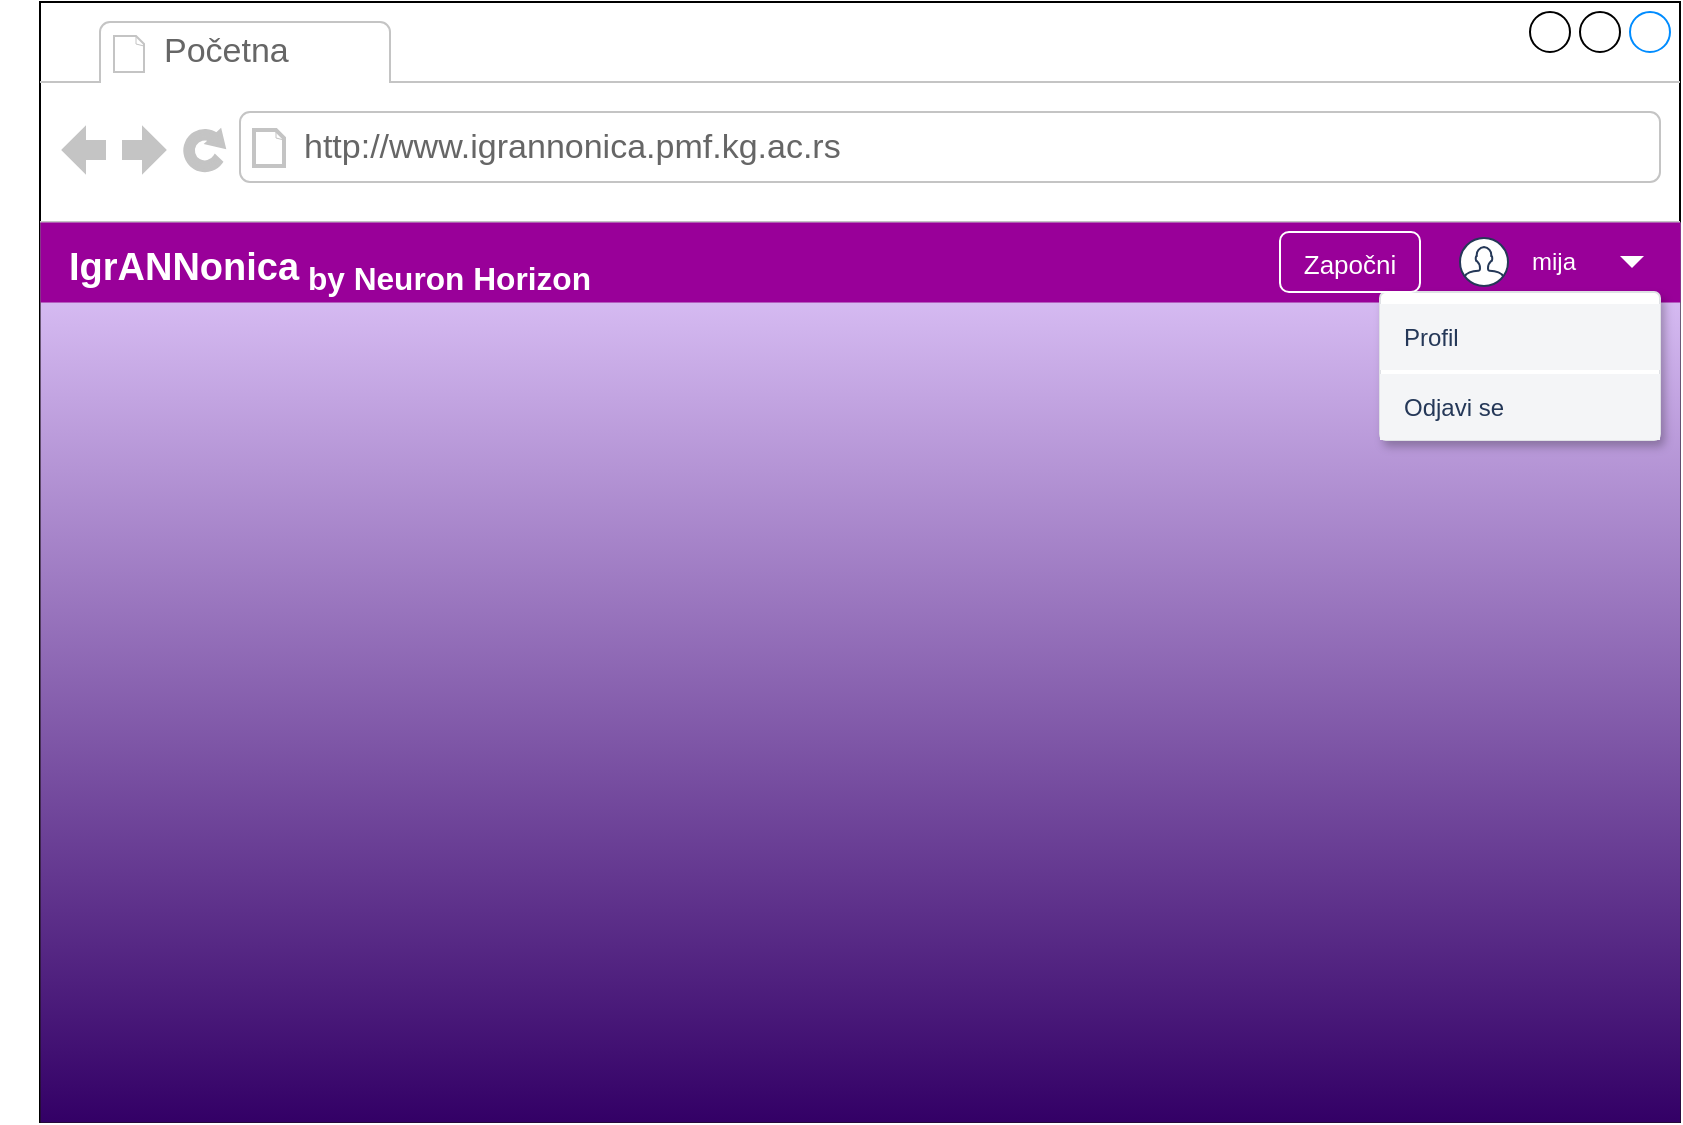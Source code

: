 <mxfile version="17.4.5" type="device"><diagram id="37eiDwvGR_jpNZ5-Mz4c" name="Page-1"><mxGraphModel dx="1422" dy="682" grid="1" gridSize="10" guides="1" tooltips="1" connect="1" arrows="1" fold="1" page="1" pageScale="1" pageWidth="850" pageHeight="1100" math="0" shadow="0"><root><mxCell id="0"/><mxCell id="1" parent="0"/><mxCell id="M7LTM5Bdy82IVE6Sqqk2-1" value="" style="strokeWidth=1;shadow=0;dashed=0;align=center;html=1;shape=mxgraph.mockup.containers.browserWindow;rSize=0;strokeColor2=#008cff;strokeColor3=#c4c4c4;mainText=,;recursiveResize=0;" vertex="1" parent="1"><mxGeometry x="40" y="640" width="820" height="560" as="geometry"/></mxCell><mxCell id="M7LTM5Bdy82IVE6Sqqk2-2" value="Početna" style="strokeWidth=1;shadow=0;dashed=0;align=center;html=1;shape=mxgraph.mockup.containers.anchor;fontSize=17;fontColor=#666666;align=left;" vertex="1" parent="M7LTM5Bdy82IVE6Sqqk2-1"><mxGeometry x="60" y="12" width="110" height="26" as="geometry"/></mxCell><mxCell id="M7LTM5Bdy82IVE6Sqqk2-3" value="http://www.igrannonica.pmf.kg.ac.rs" style="strokeWidth=1;shadow=0;dashed=0;align=center;html=1;shape=mxgraph.mockup.containers.anchor;rSize=0;fontSize=17;fontColor=#666666;align=left;" vertex="1" parent="M7LTM5Bdy82IVE6Sqqk2-1"><mxGeometry x="130" y="60" width="250" height="26" as="geometry"/></mxCell><mxCell id="M7LTM5Bdy82IVE6Sqqk2-4" value="" style="rounded=0;whiteSpace=wrap;html=1;labelBackgroundColor=none;fontSize=19;strokeColor=#996185;strokeWidth=0;fillColor=#E5CCFF;gradientColor=#330066;" vertex="1" parent="1"><mxGeometry x="40" y="750" width="820" height="450" as="geometry"/></mxCell><mxCell id="M7LTM5Bdy82IVE6Sqqk2-5" value="" style="rounded=0;whiteSpace=wrap;html=1;labelBackgroundColor=none;fontSize=19;strokeColor=#996185;strokeWidth=0;fillColor=#990099;gradientColor=none;" vertex="1" parent="1"><mxGeometry x="40" y="750" width="820" height="40" as="geometry"/></mxCell><mxCell id="M7LTM5Bdy82IVE6Sqqk2-6" value="" style="rounded=1;fillColor=none;strokeColor=none;html=1;labelBackgroundColor=none;fontSize=13;fontColor=#FFFFFF;" vertex="1" parent="1"><mxGeometry x="740" y="755" width="110" height="30" as="geometry"/></mxCell><mxCell id="M7LTM5Bdy82IVE6Sqqk2-7" value="" style="shape=triangle;direction=south;fillColor=#ffffff;strokeColor=none;html=1;labelBackgroundColor=none;fontSize=13;fontColor=#FFFFFF;" vertex="1" parent="M7LTM5Bdy82IVE6Sqqk2-6"><mxGeometry x="1" y="0.5" width="12" height="6" relative="1" as="geometry"><mxPoint x="-20" y="-3" as="offset"/></mxGeometry></mxCell><mxCell id="M7LTM5Bdy82IVE6Sqqk2-8" value="mija" style="shape=mxgraph.ios7.icons.user;fillColor=#ffffff;strokeColor=#253858;html=1;fontColor=#ffffff;align=left;fontSize=12;spacingLeft=10;labelPosition=right;verticalLabelPosition=middle;verticalAlign=middle;labelBackgroundColor=none;" vertex="1" parent="M7LTM5Bdy82IVE6Sqqk2-6"><mxGeometry y="0.5" width="24" height="24" relative="1" as="geometry"><mxPoint x="10" y="-12" as="offset"/></mxGeometry></mxCell><mxCell id="M7LTM5Bdy82IVE6Sqqk2-9" value="" style="rounded=1;fillColor=#ffffff;strokeColor=#DFE1E5;shadow=1;html=1;arcSize=4;labelBackgroundColor=none;fontSize=13;fontColor=#FFFFFF;" vertex="1" parent="1"><mxGeometry x="710" y="785" width="140" height="74" as="geometry"/></mxCell><mxCell id="M7LTM5Bdy82IVE6Sqqk2-10" value="Profil" style="rounded=0;fillColor=#F4F5F7;strokeColor=none;shadow=0;html=1;align=left;fontSize=12;spacingLeft=10;fontColor=#253858;resizeWidth=1;labelBackgroundColor=none;" vertex="1" parent="M7LTM5Bdy82IVE6Sqqk2-9"><mxGeometry width="140" height="33" relative="1" as="geometry"><mxPoint y="6" as="offset"/></mxGeometry></mxCell><mxCell id="M7LTM5Bdy82IVE6Sqqk2-11" value="Odjavi se" style="rounded=0;fillColor=#F4F5F7;strokeColor=none;shadow=0;html=1;align=left;fontSize=12;spacingLeft=10;fontColor=#253858;resizeWidth=1;labelBackgroundColor=none;" vertex="1" parent="M7LTM5Bdy82IVE6Sqqk2-9"><mxGeometry y="41" width="140" height="33" as="geometry"/></mxCell><mxCell id="M7LTM5Bdy82IVE6Sqqk2-12" value="&lt;h4&gt;&lt;b&gt;IgrANNonica&lt;sub&gt;&amp;nbsp;by Neuron Horizon&lt;/sub&gt;&lt;/b&gt;&lt;/h4&gt;" style="text;html=1;strokeColor=none;fillColor=none;align=center;verticalAlign=middle;whiteSpace=wrap;rounded=0;labelBackgroundColor=none;fontSize=19;fontColor=#FFFFFF;" vertex="1" parent="1"><mxGeometry x="20" y="760" width="330" height="30" as="geometry"/></mxCell><mxCell id="M7LTM5Bdy82IVE6Sqqk2-13" value="&lt;font style=&quot;font-size: 13px&quot; color=&quot;#ffffff&quot;&gt;Započni&lt;/font&gt;" style="rounded=1;whiteSpace=wrap;html=1;labelBackgroundColor=none;fontSize=15;strokeColor=#FFFFFF;strokeWidth=1;fillColor=none;gradientColor=none;" vertex="1" parent="1"><mxGeometry x="660" y="755" width="70" height="30" as="geometry"/></mxCell></root></mxGraphModel></diagram></mxfile>